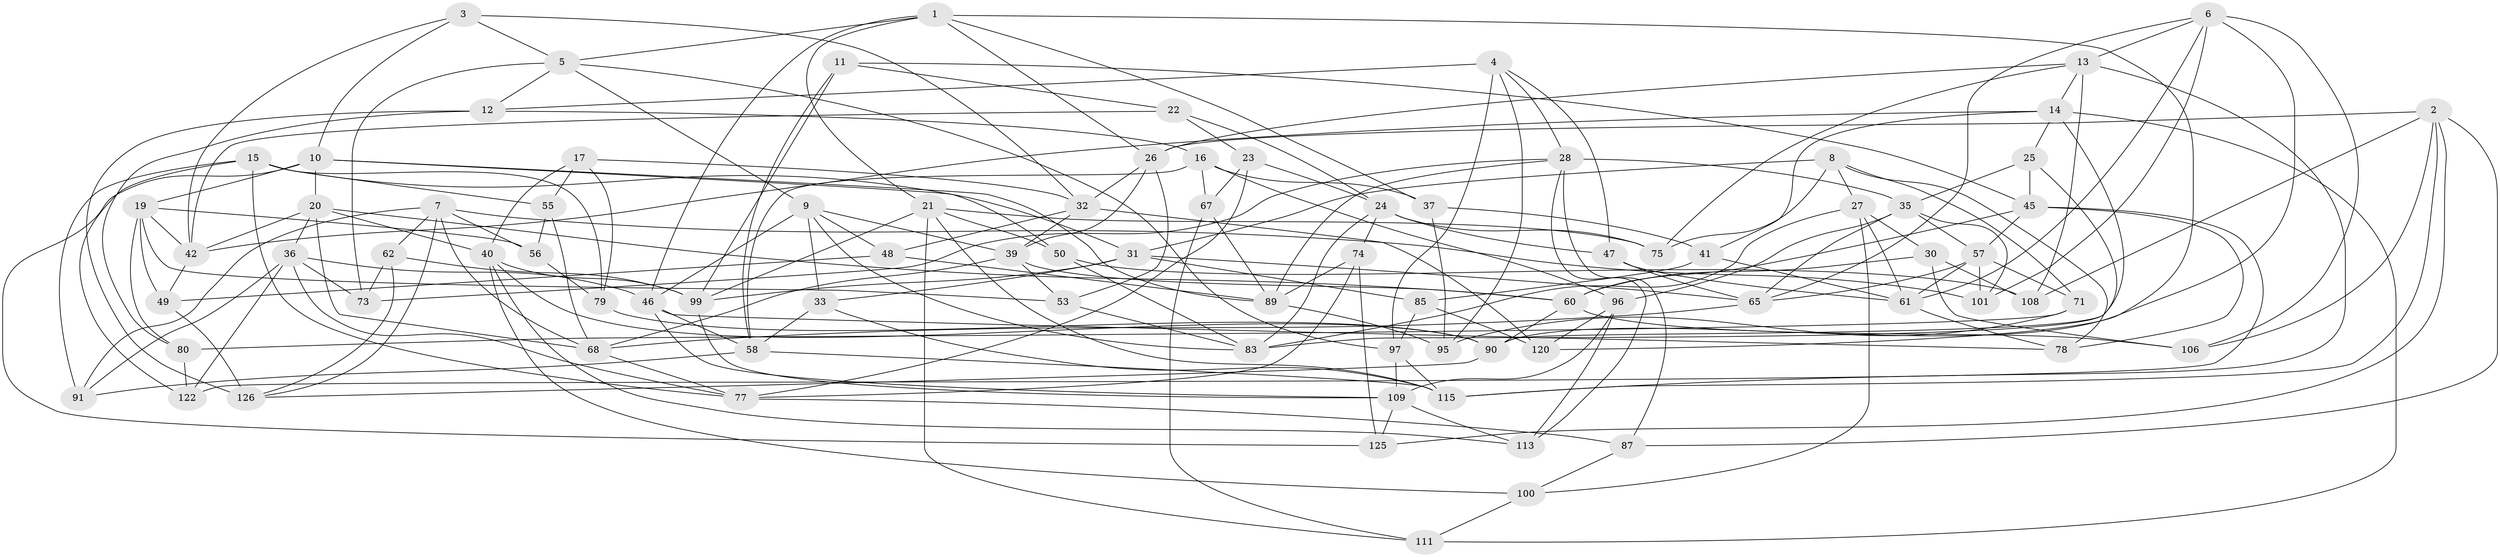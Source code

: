 // original degree distribution, {4: 1.0}
// Generated by graph-tools (version 1.1) at 2025/11/02/27/25 16:11:42]
// undirected, 85 vertices, 212 edges
graph export_dot {
graph [start="1"]
  node [color=gray90,style=filled];
  1 [super="+18"];
  2 [super="+103"];
  3;
  4 [super="+64"];
  5 [super="+66"];
  6 [super="+119"];
  7 [super="+51"];
  8 [super="+29"];
  9 [super="+93"];
  10 [super="+129"];
  11;
  12 [super="+52"];
  13 [super="+94"];
  14 [super="+44"];
  15 [super="+98"];
  16 [super="+76"];
  17;
  19 [super="+34"];
  20 [super="+88"];
  21 [super="+104"];
  22;
  23;
  24 [super="+72"];
  25;
  26 [super="+43"];
  27 [super="+131"];
  28 [super="+81"];
  30;
  31 [super="+117"];
  32 [super="+38"];
  33;
  35 [super="+54"];
  36 [super="+102"];
  37;
  39 [super="+92"];
  40 [super="+107"];
  41;
  42 [super="+130"];
  45 [super="+59"];
  46 [super="+84"];
  47;
  48;
  49;
  50;
  53;
  55;
  56;
  57 [super="+124"];
  58 [super="+63"];
  60 [super="+70"];
  61 [super="+69"];
  62;
  65 [super="+121"];
  67;
  68 [super="+82"];
  71;
  73;
  74;
  75;
  77 [super="+86"];
  78;
  79;
  80;
  83 [super="+105"];
  85;
  87;
  89 [super="+114"];
  90 [super="+110"];
  91;
  95;
  96 [super="+112"];
  97 [super="+116"];
  99 [super="+123"];
  100;
  101;
  106;
  108;
  109 [super="+118"];
  111;
  113;
  115 [super="+127"];
  120;
  122;
  125;
  126 [super="+128"];
  1 -- 37;
  1 -- 5;
  1 -- 21;
  1 -- 120;
  1 -- 26;
  1 -- 46;
  2 -- 125;
  2 -- 26;
  2 -- 108;
  2 -- 106;
  2 -- 87;
  2 -- 115;
  3 -- 32;
  3 -- 5;
  3 -- 42;
  3 -- 10;
  4 -- 97 [weight=2];
  4 -- 47;
  4 -- 28;
  4 -- 12;
  4 -- 95;
  5 -- 97;
  5 -- 73;
  5 -- 12;
  5 -- 9;
  6 -- 106;
  6 -- 101;
  6 -- 65;
  6 -- 61;
  6 -- 90;
  6 -- 13;
  7 -- 56;
  7 -- 126;
  7 -- 91;
  7 -- 68;
  7 -- 101;
  7 -- 62;
  8 -- 71;
  8 -- 27 [weight=2];
  8 -- 75;
  8 -- 78;
  8 -- 31;
  9 -- 48;
  9 -- 83;
  9 -- 46;
  9 -- 33;
  9 -- 39;
  10 -- 20;
  10 -- 89;
  10 -- 125;
  10 -- 19;
  10 -- 50;
  11 -- 99;
  11 -- 22;
  11 -- 45;
  11 -- 58;
  12 -- 16;
  12 -- 80;
  12 -- 126 [weight=2];
  13 -- 108;
  13 -- 115;
  13 -- 75;
  13 -- 26;
  13 -- 14;
  14 -- 111;
  14 -- 41;
  14 -- 25;
  14 -- 42;
  14 -- 83;
  15 -- 91;
  15 -- 31;
  15 -- 77;
  15 -- 122;
  15 -- 79;
  15 -- 55;
  16 -- 96 [weight=2];
  16 -- 67;
  16 -- 37;
  16 -- 58;
  17 -- 55;
  17 -- 79;
  17 -- 40;
  17 -- 32;
  19 -- 80;
  19 -- 42;
  19 -- 53;
  19 -- 56;
  19 -- 49;
  20 -- 40;
  20 -- 36;
  20 -- 42;
  20 -- 60;
  20 -- 68;
  21 -- 99;
  21 -- 50;
  21 -- 115;
  21 -- 75;
  21 -- 111;
  22 -- 23;
  22 -- 24;
  22 -- 42;
  23 -- 67;
  23 -- 24;
  23 -- 77;
  24 -- 47;
  24 -- 75;
  24 -- 74;
  24 -- 83;
  25 -- 45;
  25 -- 35;
  25 -- 90;
  26 -- 39;
  26 -- 32;
  26 -- 53;
  27 -- 61;
  27 -- 30;
  27 -- 83;
  27 -- 100;
  28 -- 73;
  28 -- 89;
  28 -- 113;
  28 -- 35;
  28 -- 87;
  30 -- 108;
  30 -- 106;
  30 -- 60;
  31 -- 85;
  31 -- 65;
  31 -- 33;
  31 -- 99;
  32 -- 120;
  32 -- 48;
  32 -- 39;
  33 -- 115;
  33 -- 58;
  35 -- 57;
  35 -- 101;
  35 -- 96;
  35 -- 65;
  36 -- 77;
  36 -- 73;
  36 -- 122;
  36 -- 91;
  36 -- 46;
  37 -- 95;
  37 -- 41;
  39 -- 68;
  39 -- 60;
  39 -- 53;
  40 -- 113;
  40 -- 90;
  40 -- 100;
  40 -- 99;
  41 -- 85;
  41 -- 61;
  42 -- 49;
  45 -- 57;
  45 -- 122;
  45 -- 60;
  45 -- 78;
  46 -- 78;
  46 -- 58;
  46 -- 109;
  47 -- 61;
  47 -- 65;
  48 -- 49;
  48 -- 89;
  49 -- 126;
  50 -- 108;
  50 -- 83;
  53 -- 83;
  55 -- 56;
  55 -- 68;
  56 -- 79;
  57 -- 61;
  57 -- 65;
  57 -- 101;
  57 -- 71;
  58 -- 115;
  58 -- 91;
  60 -- 106;
  60 -- 90;
  61 -- 78;
  62 -- 73;
  62 -- 99;
  62 -- 126;
  65 -- 68;
  67 -- 111;
  67 -- 89;
  68 -- 77;
  71 -- 95;
  71 -- 80;
  74 -- 125;
  74 -- 77;
  74 -- 89;
  77 -- 87;
  79 -- 90;
  80 -- 122;
  85 -- 120;
  85 -- 97;
  87 -- 100;
  89 -- 95;
  90 -- 126;
  96 -- 113;
  96 -- 120;
  96 -- 109;
  97 -- 109;
  97 -- 115;
  99 -- 109;
  100 -- 111;
  109 -- 125;
  109 -- 113;
}
